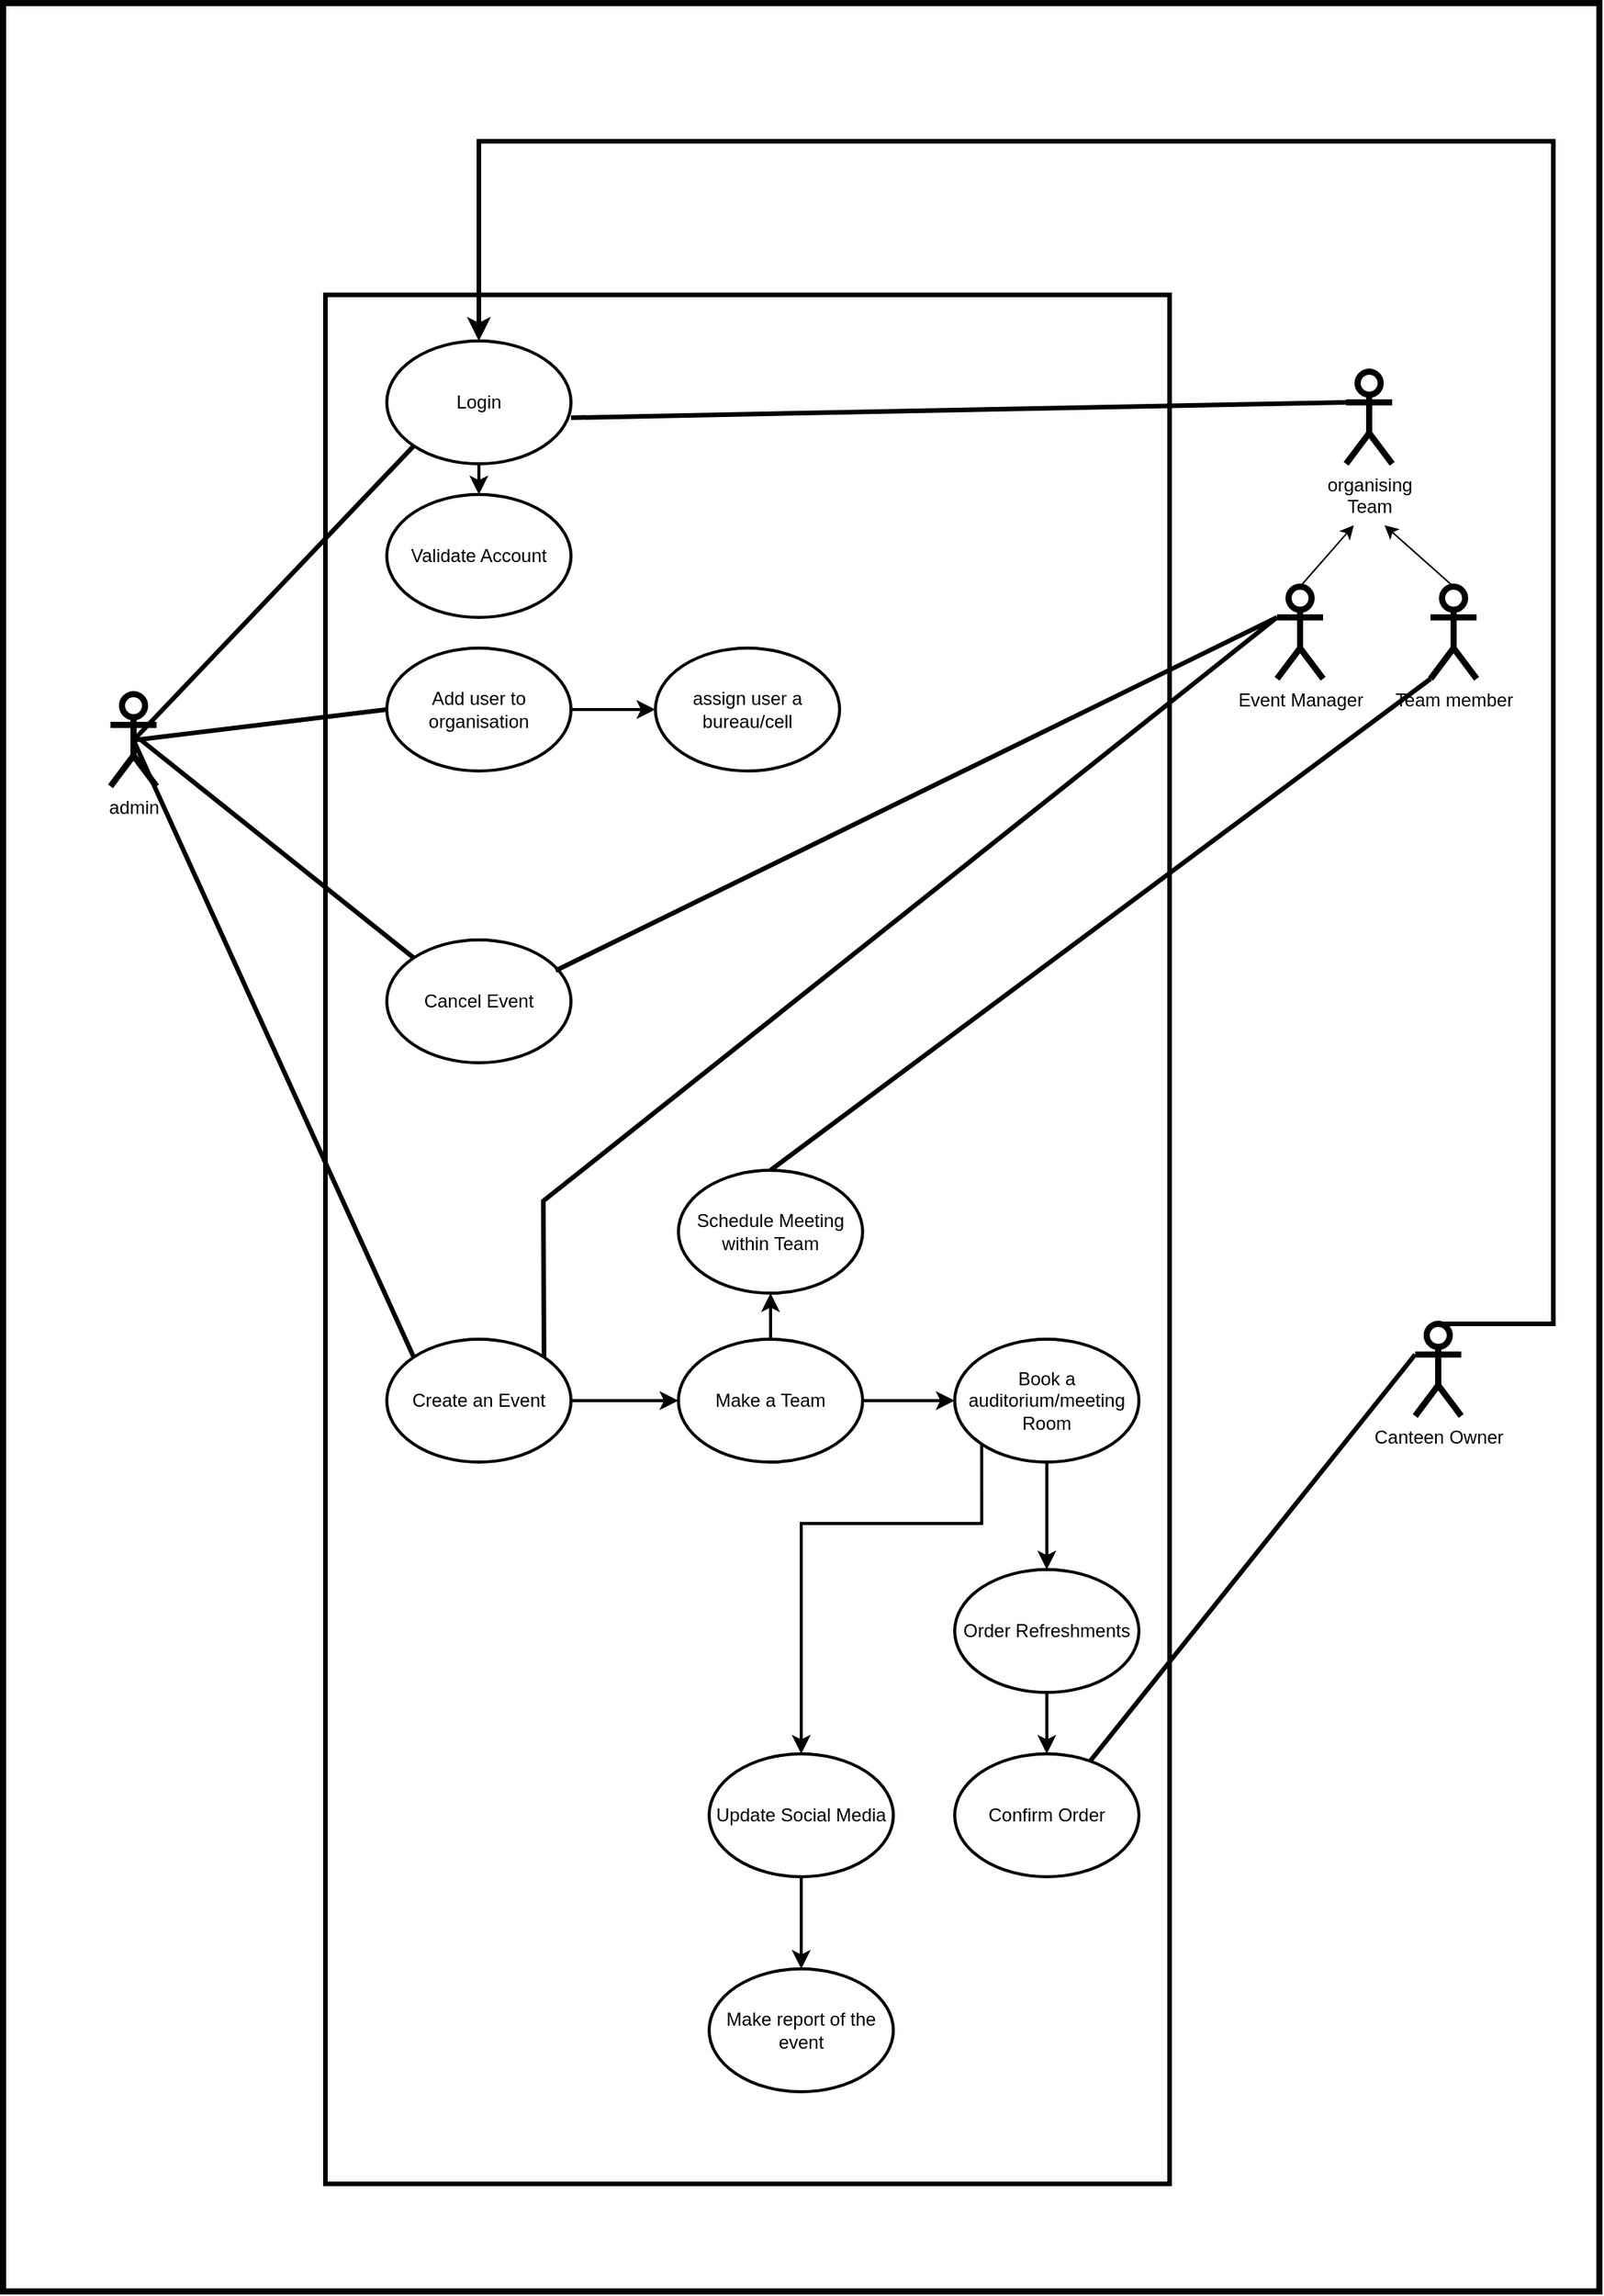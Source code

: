<mxfile version="17.1.2" type="onedrive"><diagram id="72xdUwbH5XGnH5m5ktAG" name="Page-1"><mxGraphModel grid="1" gridSize="10" guides="1" tooltips="1" connect="1" arrows="1" page="1" fold="1" pageScale="1" pageWidth="850" pageHeight="1100" math="0" shadow="0"><root><mxCell id="0"/><mxCell id="1" parent="0"/><mxCell id="xTvyXRYa4b6-l9Pv-uVp-2" value="" style="rounded=0;whiteSpace=wrap;html=1;strokeWidth=4;" parent="1" vertex="1"><mxGeometry x="310" y="350" width="1040" height="1490" as="geometry"/></mxCell><mxCell id="xTvyXRYa4b6-l9Pv-uVp-1" value="admin&lt;br&gt;" style="shape=umlActor;verticalLabelPosition=bottom;verticalAlign=top;html=1;outlineConnect=0;strokeWidth=4;" parent="1" vertex="1"><mxGeometry x="380" y="800" width="30" height="60" as="geometry"/></mxCell><mxCell id="m2_T-DbBgN0hlFFA3NLw-1" value="" style="ellipse;whiteSpace=wrap;html=1;" parent="1" vertex="1"><mxGeometry x="520" y="620" width="120" height="80" as="geometry"/></mxCell><mxCell id="m2_T-DbBgN0hlFFA3NLw-3" value="" style="rounded=0;whiteSpace=wrap;html=1;strokeWidth=3;" parent="1" vertex="1"><mxGeometry x="520" y="540" width="550" height="1230" as="geometry"/></mxCell><mxCell id="N2GpOZxIEXrOJVGLXKo0-23" style="edgeStyle=orthogonalEdgeStyle;rounded=0;orthogonalLoop=1;jettySize=auto;html=1;exitX=0.5;exitY=1;exitDx=0;exitDy=0;entryX=0.5;entryY=0;entryDx=0;entryDy=0;strokeWidth=2;" parent="1" source="N2GpOZxIEXrOJVGLXKo0-2" target="N2GpOZxIEXrOJVGLXKo0-3" edge="1"><mxGeometry relative="1" as="geometry"/></mxCell><mxCell id="N2GpOZxIEXrOJVGLXKo0-2" value="Login" style="ellipse;whiteSpace=wrap;html=1;strokeWidth=2;" parent="1" vertex="1"><mxGeometry x="560" y="570" width="120" height="80" as="geometry"/></mxCell><mxCell id="N2GpOZxIEXrOJVGLXKo0-3" value="Validate Account" style="ellipse;whiteSpace=wrap;html=1;strokeWidth=2;" parent="1" vertex="1"><mxGeometry x="560" y="670" width="120" height="80" as="geometry"/></mxCell><mxCell id="N2GpOZxIEXrOJVGLXKo0-30" style="edgeStyle=orthogonalEdgeStyle;rounded=0;orthogonalLoop=1;jettySize=auto;html=1;exitX=1;exitY=0.5;exitDx=0;exitDy=0;strokeWidth=2;" parent="1" source="N2GpOZxIEXrOJVGLXKo0-4" target="N2GpOZxIEXrOJVGLXKo0-5" edge="1"><mxGeometry relative="1" as="geometry"/></mxCell><mxCell id="N2GpOZxIEXrOJVGLXKo0-4" value="Create an Event" style="ellipse;whiteSpace=wrap;html=1;strokeWidth=2;" parent="1" vertex="1"><mxGeometry x="560" y="1220" width="120" height="80" as="geometry"/></mxCell><mxCell id="N2GpOZxIEXrOJVGLXKo0-34" style="edgeStyle=orthogonalEdgeStyle;rounded=0;orthogonalLoop=1;jettySize=auto;html=1;strokeWidth=2;" parent="1" source="N2GpOZxIEXrOJVGLXKo0-5" target="N2GpOZxIEXrOJVGLXKo0-6" edge="1"><mxGeometry relative="1" as="geometry"/></mxCell><mxCell id="xvBi3D_ek0O3-a3gkkc2-24" style="edgeStyle=orthogonalEdgeStyle;rounded=0;orthogonalLoop=1;jettySize=auto;html=1;exitX=0.5;exitY=0;exitDx=0;exitDy=0;entryX=0.5;entryY=1;entryDx=0;entryDy=0;strokeWidth=2;" edge="1" parent="1" source="N2GpOZxIEXrOJVGLXKo0-5" target="N2GpOZxIEXrOJVGLXKo0-27"><mxGeometry relative="1" as="geometry"/></mxCell><mxCell id="N2GpOZxIEXrOJVGLXKo0-5" value="Make a Team" style="ellipse;whiteSpace=wrap;html=1;strokeWidth=2;" parent="1" vertex="1"><mxGeometry x="750" y="1220" width="120" height="80" as="geometry"/></mxCell><mxCell id="N2GpOZxIEXrOJVGLXKo0-38" style="edgeStyle=orthogonalEdgeStyle;rounded=0;orthogonalLoop=1;jettySize=auto;html=1;exitX=0.5;exitY=1;exitDx=0;exitDy=0;entryX=0.5;entryY=0;entryDx=0;entryDy=0;strokeWidth=2;" parent="1" source="N2GpOZxIEXrOJVGLXKo0-6" target="N2GpOZxIEXrOJVGLXKo0-7" edge="1"><mxGeometry relative="1" as="geometry"/></mxCell><mxCell id="xvBi3D_ek0O3-a3gkkc2-36" style="edgeStyle=orthogonalEdgeStyle;rounded=0;orthogonalLoop=1;jettySize=auto;html=1;exitX=0;exitY=1;exitDx=0;exitDy=0;entryX=0.5;entryY=0;entryDx=0;entryDy=0;strokeWidth=2;" edge="1" parent="1" source="N2GpOZxIEXrOJVGLXKo0-6" target="N2GpOZxIEXrOJVGLXKo0-26"><mxGeometry relative="1" as="geometry"><Array as="points"><mxPoint x="948" y="1340"/><mxPoint x="830" y="1340"/></Array></mxGeometry></mxCell><mxCell id="N2GpOZxIEXrOJVGLXKo0-6" value="Book a auditorium/meeting Room" style="ellipse;whiteSpace=wrap;html=1;strokeWidth=2;" parent="1" vertex="1"><mxGeometry x="930" y="1220" width="120" height="80" as="geometry"/></mxCell><mxCell id="xvBi3D_ek0O3-a3gkkc2-37" style="edgeStyle=orthogonalEdgeStyle;rounded=0;orthogonalLoop=1;jettySize=auto;html=1;exitX=0.5;exitY=1;exitDx=0;exitDy=0;entryX=0.5;entryY=0;entryDx=0;entryDy=0;strokeWidth=2;" edge="1" parent="1" source="N2GpOZxIEXrOJVGLXKo0-7" target="xvBi3D_ek0O3-a3gkkc2-32"><mxGeometry relative="1" as="geometry"/></mxCell><mxCell id="N2GpOZxIEXrOJVGLXKo0-7" value="Order Refreshments" style="ellipse;whiteSpace=wrap;html=1;strokeWidth=2;" parent="1" vertex="1"><mxGeometry x="930" y="1370" width="120" height="80" as="geometry"/></mxCell><mxCell id="N2GpOZxIEXrOJVGLXKo0-9" value="organising&lt;br&gt;Team&lt;span style=&quot;color: rgba(0 , 0 , 0 , 0) ; font-family: monospace ; font-size: 0px&quot;&gt;%3CmxGraphModel%3E%3Croot%3E%3CmxCell%20id%3D%220%22%2F%3E%3CmxCell%20id%3D%221%22%20parent%3D%220%22%2F%3E%3CmxCell%20id%3D%222%22%20value%3D%22admin%26lt%3Bbr%26gt%3B%22%20style%3D%22shape%3DumlActor%3BverticalLabelPosition%3Dbottom%3BverticalAlign%3Dtop%3Bhtml%3D1%3BoutlineConnect%3D0%3B%22%20vertex%3D%221%22%20parent%3D%221%22%3E%3CmxGeometry%20x%3D%22120%22%20y%3D%22370%22%20width%3D%2230%22%20height%3D%2260%22%20as%3D%22geometry%22%2F%3E%3C%2FmxCell%3E%3C%2Froot%3E%3C%2FmxGraphModel%3E&lt;/span&gt;" style="shape=umlActor;verticalLabelPosition=bottom;verticalAlign=top;html=1;outlineConnect=0;strokeWidth=4;" parent="1" vertex="1"><mxGeometry x="1185" y="590" width="30" height="60" as="geometry"/></mxCell><mxCell id="N2GpOZxIEXrOJVGLXKo0-11" value="Cancel Event" style="ellipse;whiteSpace=wrap;html=1;strokeWidth=2;" parent="1" vertex="1"><mxGeometry x="560" y="960" width="120" height="80" as="geometry"/></mxCell><mxCell id="xvBi3D_ek0O3-a3gkkc2-22" style="edgeStyle=orthogonalEdgeStyle;rounded=0;orthogonalLoop=1;jettySize=auto;html=1;exitX=1;exitY=0.5;exitDx=0;exitDy=0;entryX=0;entryY=0.5;entryDx=0;entryDy=0;strokeWidth=2;" edge="1" parent="1" source="N2GpOZxIEXrOJVGLXKo0-20" target="xvBi3D_ek0O3-a3gkkc2-21"><mxGeometry relative="1" as="geometry"/></mxCell><mxCell id="N2GpOZxIEXrOJVGLXKo0-20" value="Add user to organisation" style="ellipse;whiteSpace=wrap;html=1;strokeWidth=2;" parent="1" vertex="1"><mxGeometry x="560" y="770" width="120" height="80" as="geometry"/></mxCell><mxCell id="N2GpOZxIEXrOJVGLXKo0-21" value="" style="endArrow=none;html=1;rounded=0;entryX=0;entryY=1;entryDx=0;entryDy=0;strokeWidth=3;" parent="1" target="N2GpOZxIEXrOJVGLXKo0-2" edge="1"><mxGeometry width="50" height="50" relative="1" as="geometry"><mxPoint x="395" y="830" as="sourcePoint"/><mxPoint x="560" y="600" as="targetPoint"/></mxGeometry></mxCell><mxCell id="N2GpOZxIEXrOJVGLXKo0-25" value="" style="endArrow=none;html=1;rounded=0;exitX=0.5;exitY=0.5;exitDx=0;exitDy=0;exitPerimeter=0;entryX=0;entryY=0.5;entryDx=0;entryDy=0;strokeWidth=3;" parent="1" source="xTvyXRYa4b6-l9Pv-uVp-1" target="N2GpOZxIEXrOJVGLXKo0-20" edge="1"><mxGeometry width="50" height="50" relative="1" as="geometry"><mxPoint x="770" y="1010" as="sourcePoint"/><mxPoint x="820" y="960" as="targetPoint"/></mxGeometry></mxCell><mxCell id="xvBi3D_ek0O3-a3gkkc2-3" style="edgeStyle=orthogonalEdgeStyle;rounded=0;orthogonalLoop=1;jettySize=auto;html=1;exitX=0.5;exitY=1;exitDx=0;exitDy=0;entryX=0.5;entryY=0;entryDx=0;entryDy=0;strokeWidth=2;" edge="1" parent="1" source="N2GpOZxIEXrOJVGLXKo0-26" target="xvBi3D_ek0O3-a3gkkc2-2"><mxGeometry relative="1" as="geometry"/></mxCell><mxCell id="N2GpOZxIEXrOJVGLXKo0-26" value="Update Social Media" style="ellipse;whiteSpace=wrap;html=1;strokeWidth=2;" parent="1" vertex="1"><mxGeometry x="770" y="1490" width="120" height="80" as="geometry"/></mxCell><mxCell id="N2GpOZxIEXrOJVGLXKo0-27" value="Schedule Meeting&lt;br&gt;within Team" style="ellipse;whiteSpace=wrap;html=1;strokeWidth=2;" parent="1" vertex="1"><mxGeometry x="750" y="1110" width="120" height="80" as="geometry"/></mxCell><mxCell id="N2GpOZxIEXrOJVGLXKo0-40" value="" style="endArrow=none;html=1;rounded=0;exitX=0.5;exitY=0.5;exitDx=0;exitDy=0;exitPerimeter=0;entryX=0;entryY=0;entryDx=0;entryDy=0;strokeWidth=3;" parent="1" source="xTvyXRYa4b6-l9Pv-uVp-1" edge="1" target="N2GpOZxIEXrOJVGLXKo0-4"><mxGeometry width="50" height="50" relative="1" as="geometry"><mxPoint x="520" y="930" as="sourcePoint"/><mxPoint x="570" y="880" as="targetPoint"/></mxGeometry></mxCell><mxCell id="N2GpOZxIEXrOJVGLXKo0-41" value="" style="endArrow=none;html=1;rounded=0;entryX=0;entryY=0;entryDx=0;entryDy=0;strokeWidth=3;" parent="1" target="N2GpOZxIEXrOJVGLXKo0-11" edge="1"><mxGeometry width="50" height="50" relative="1" as="geometry"><mxPoint x="400" y="830" as="sourcePoint"/><mxPoint x="560" y="1120" as="targetPoint"/></mxGeometry></mxCell><mxCell id="xvBi3D_ek0O3-a3gkkc2-2" value="Make report of the event" style="ellipse;whiteSpace=wrap;html=1;strokeWidth=2;" vertex="1" parent="1"><mxGeometry x="770" y="1630" width="120" height="80" as="geometry"/></mxCell><mxCell id="xvBi3D_ek0O3-a3gkkc2-4" value="Event Manager" style="shape=umlActor;verticalLabelPosition=bottom;verticalAlign=top;html=1;outlineConnect=0;strokeWidth=4;" vertex="1" parent="1"><mxGeometry x="1140" y="730" width="30" height="60" as="geometry"/></mxCell><mxCell id="xvBi3D_ek0O3-a3gkkc2-8" value="" style="endArrow=classic;html=1;rounded=0;" edge="1" parent="1"><mxGeometry width="50" height="50" relative="1" as="geometry"><mxPoint x="1155" y="730" as="sourcePoint"/><mxPoint x="1190" y="690" as="targetPoint"/></mxGeometry></mxCell><mxCell id="xvBi3D_ek0O3-a3gkkc2-9" value="Team member" style="shape=umlActor;verticalLabelPosition=bottom;verticalAlign=top;html=1;outlineConnect=0;strokeWidth=4;" vertex="1" parent="1"><mxGeometry x="1240" y="730" width="30" height="60" as="geometry"/></mxCell><mxCell id="xvBi3D_ek0O3-a3gkkc2-14" value="" style="endArrow=classic;html=1;rounded=0;exitX=0.5;exitY=0;exitDx=0;exitDy=0;exitPerimeter=0;" edge="1" parent="1" source="xvBi3D_ek0O3-a3gkkc2-9"><mxGeometry width="50" height="50" relative="1" as="geometry"><mxPoint x="1165" y="740" as="sourcePoint"/><mxPoint x="1210" y="690" as="targetPoint"/></mxGeometry></mxCell><mxCell id="xvBi3D_ek0O3-a3gkkc2-19" value="" style="endArrow=none;html=1;rounded=0;entryX=0;entryY=0.333;entryDx=0;entryDy=0;entryPerimeter=0;strokeWidth=3;" edge="1" parent="1" target="N2GpOZxIEXrOJVGLXKo0-9"><mxGeometry width="50" height="50" relative="1" as="geometry"><mxPoint x="680" y="620" as="sourcePoint"/><mxPoint x="730" y="570" as="targetPoint"/></mxGeometry></mxCell><mxCell id="xvBi3D_ek0O3-a3gkkc2-21" value="assign user a bureau/cell" style="ellipse;whiteSpace=wrap;html=1;strokeWidth=2;" vertex="1" parent="1"><mxGeometry x="735" y="770" width="120" height="80" as="geometry"/></mxCell><mxCell id="xvBi3D_ek0O3-a3gkkc2-25" value="" style="endArrow=none;html=1;rounded=0;exitX=1;exitY=0;exitDx=0;exitDy=0;entryX=0;entryY=0.333;entryDx=0;entryDy=0;entryPerimeter=0;strokeWidth=3;" edge="1" parent="1" source="N2GpOZxIEXrOJVGLXKo0-4" target="xvBi3D_ek0O3-a3gkkc2-4"><mxGeometry width="50" height="50" relative="1" as="geometry"><mxPoint x="590" y="970" as="sourcePoint"/><mxPoint x="640" y="920" as="targetPoint"/><Array as="points"><mxPoint x="662" y="1130"/></Array></mxGeometry></mxCell><mxCell id="xvBi3D_ek0O3-a3gkkc2-26" value="" style="endArrow=none;html=1;rounded=0;entryX=0;entryY=1;entryDx=0;entryDy=0;entryPerimeter=0;exitX=0.5;exitY=0;exitDx=0;exitDy=0;strokeWidth=3;" edge="1" parent="1" source="N2GpOZxIEXrOJVGLXKo0-27" target="xvBi3D_ek0O3-a3gkkc2-9"><mxGeometry width="50" height="50" relative="1" as="geometry"><mxPoint x="870" y="910" as="sourcePoint"/><mxPoint x="920" y="860" as="targetPoint"/><Array as="points"/></mxGeometry></mxCell><mxCell id="xvBi3D_ek0O3-a3gkkc2-42" style="edgeStyle=orthogonalEdgeStyle;rounded=0;orthogonalLoop=1;jettySize=auto;html=1;exitX=0.5;exitY=0;exitDx=0;exitDy=0;exitPerimeter=0;entryX=0.5;entryY=0;entryDx=0;entryDy=0;strokeWidth=3;" edge="1" parent="1" source="xvBi3D_ek0O3-a3gkkc2-27" target="N2GpOZxIEXrOJVGLXKo0-2"><mxGeometry relative="1" as="geometry"><Array as="points"><mxPoint x="1320" y="1210"/><mxPoint x="1320" y="440"/><mxPoint x="620" y="440"/></Array></mxGeometry></mxCell><mxCell id="xvBi3D_ek0O3-a3gkkc2-27" value="Canteen Owner" style="shape=umlActor;verticalLabelPosition=bottom;verticalAlign=top;html=1;outlineConnect=0;strokeWidth=4;" vertex="1" parent="1"><mxGeometry x="1230" y="1210" width="30" height="60" as="geometry"/></mxCell><mxCell id="xvBi3D_ek0O3-a3gkkc2-32" value="Confirm Order" style="ellipse;whiteSpace=wrap;html=1;strokeWidth=2;" vertex="1" parent="1"><mxGeometry x="930" y="1490" width="120" height="80" as="geometry"/></mxCell><mxCell id="xvBi3D_ek0O3-a3gkkc2-39" value="" style="endArrow=none;html=1;rounded=0;entryX=0;entryY=0.333;entryDx=0;entryDy=0;entryPerimeter=0;strokeWidth=3;" edge="1" parent="1" source="xvBi3D_ek0O3-a3gkkc2-32" target="xvBi3D_ek0O3-a3gkkc2-27"><mxGeometry width="50" height="50" relative="1" as="geometry"><mxPoint x="770" y="1150" as="sourcePoint"/><mxPoint x="820" y="1100" as="targetPoint"/></mxGeometry></mxCell><mxCell id="xvBi3D_ek0O3-a3gkkc2-41" value="" style="endArrow=none;html=1;rounded=0;entryX=0;entryY=0.333;entryDx=0;entryDy=0;entryPerimeter=0;strokeWidth=3;" edge="1" parent="1" target="xvBi3D_ek0O3-a3gkkc2-4"><mxGeometry width="50" height="50" relative="1" as="geometry"><mxPoint x="670" y="980" as="sourcePoint"/><mxPoint x="720" y="930" as="targetPoint"/></mxGeometry></mxCell></root></mxGraphModel></diagram></mxfile>